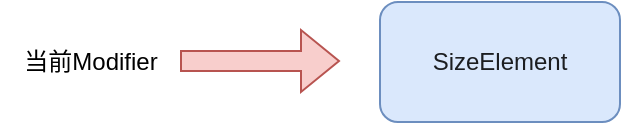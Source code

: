 <mxfile version="24.6.4" type="github">
  <diagram name="Page-1" id="KyM4VuKLl8OZuCV9hQgn">
    <mxGraphModel dx="1434" dy="761" grid="1" gridSize="10" guides="1" tooltips="1" connect="1" arrows="1" fold="1" page="1" pageScale="1" pageWidth="850" pageHeight="1100" math="0" shadow="0">
      <root>
        <mxCell id="0" />
        <mxCell id="1" parent="0" />
        <mxCell id="iRAi5FLCxRxBBsUDoP1y-1" value="&lt;div class=&quot;lake-content&quot;&gt;&lt;span style=&quot;color: rgb(28, 30, 33)&quot; class=&quot;ne-text&quot;&gt;SizeElement&lt;/span&gt;&lt;/div&gt;" style="rounded=1;whiteSpace=wrap;html=1;fillColor=#dae8fc;strokeColor=#6c8ebf;" vertex="1" parent="1">
          <mxGeometry x="230" y="70" width="120" height="60" as="geometry" />
        </mxCell>
        <mxCell id="iRAi5FLCxRxBBsUDoP1y-2" value="" style="shape=flexArrow;endArrow=classic;html=1;rounded=0;fillColor=#f8cecc;strokeColor=#b85450;" edge="1" parent="1">
          <mxGeometry width="50" height="50" relative="1" as="geometry">
            <mxPoint x="130" y="99.5" as="sourcePoint" />
            <mxPoint x="210" y="99.5" as="targetPoint" />
          </mxGeometry>
        </mxCell>
        <mxCell id="iRAi5FLCxRxBBsUDoP1y-3" value="当前Modifier" style="text;html=1;align=center;verticalAlign=middle;resizable=0;points=[];autosize=1;strokeColor=none;fillColor=none;" vertex="1" parent="1">
          <mxGeometry x="40" y="85" width="90" height="30" as="geometry" />
        </mxCell>
      </root>
    </mxGraphModel>
  </diagram>
</mxfile>
